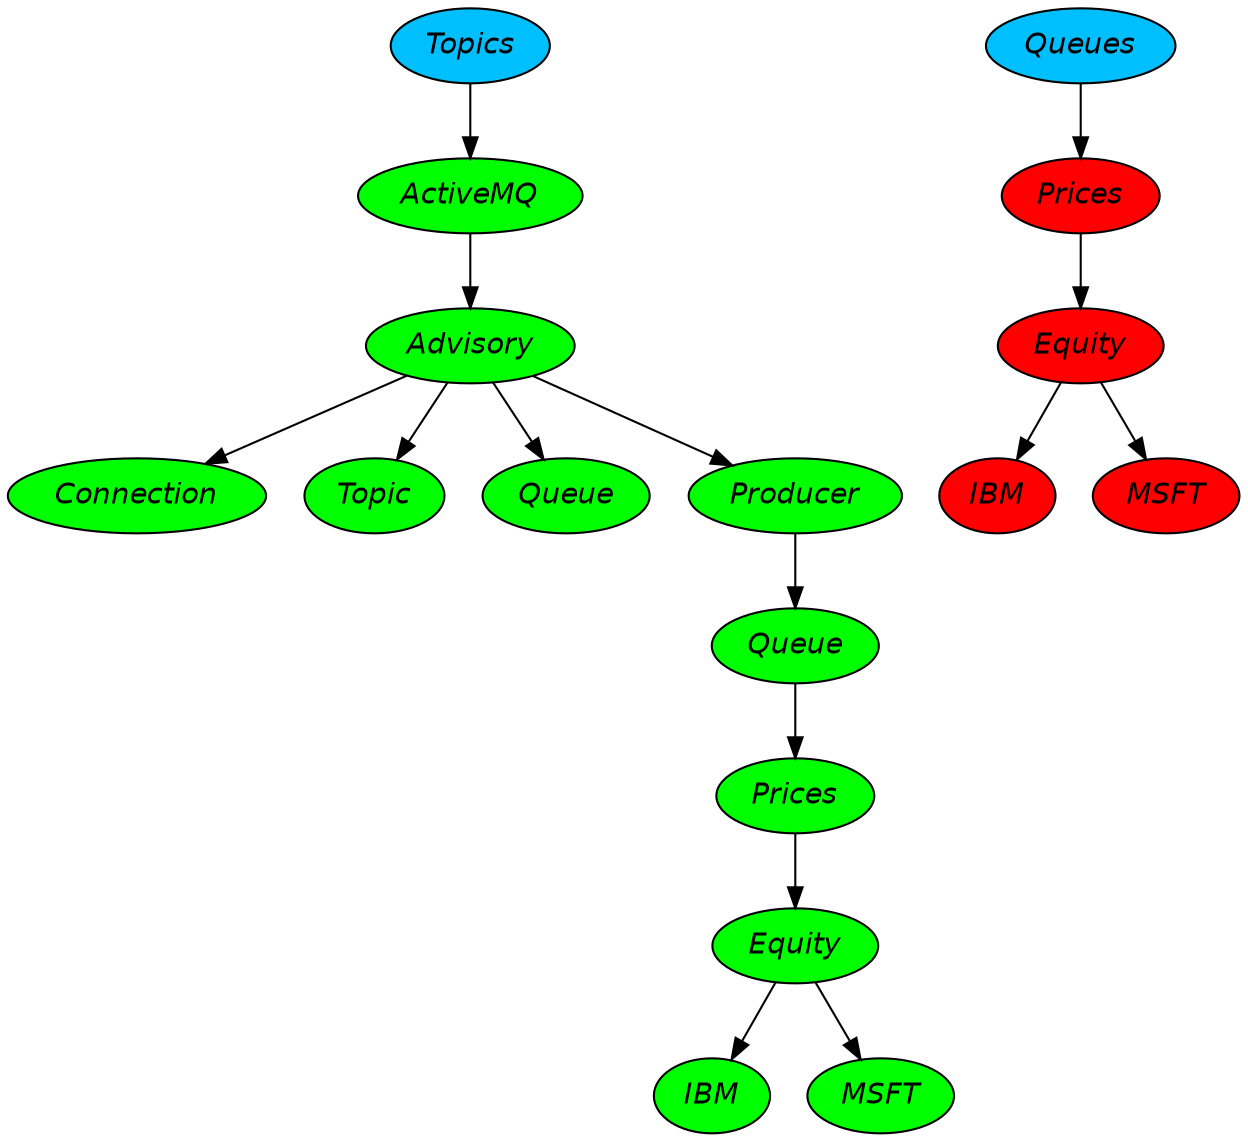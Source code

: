 digraph "ActiveMQ Destinations" {

node [style = "rounded,filled", fontname="Helvetica-Oblique"];

topic_root [fillcolor = deepskyblue, label = "Topics" ];
queue_root [fillcolor = deepskyblue, label = "Queues" ];

subgraph queues {
  node [fillcolor=red];     
  label = "Queues"

  queue_root -> queue_root_Prices;
  queue_root_Prices -> queue_root_Prices_Equity;
  queue_root_Prices_Equity -> queue_root_Prices_Equity_IBM;
  queue_root_Prices_Equity -> queue_root_Prices_Equity_MSFT;
}

subgraph topics {
  node [fillcolor=green];     
  label = "Topics"

  topic_root -> topic_root_ActiveMQ;
  topic_root_ActiveMQ -> topic_root_ActiveMQ_Advisory;
  topic_root_ActiveMQ_Advisory -> topic_root_ActiveMQ_Advisory_Connection;
  topic_root_ActiveMQ_Advisory -> topic_root_ActiveMQ_Advisory_Topic;
  topic_root_ActiveMQ_Advisory -> topic_root_ActiveMQ_Advisory_Queue;
  topic_root_ActiveMQ_Advisory -> topic_root_ActiveMQ_Advisory_Producer;
  topic_root_ActiveMQ_Advisory_Producer -> topic_root_ActiveMQ_Advisory_Producer_Queue;
  topic_root_ActiveMQ_Advisory_Producer_Queue -> topic_root_ActiveMQ_Advisory_Producer_Queue_Prices;
  topic_root_ActiveMQ_Advisory_Producer_Queue_Prices -> topic_root_ActiveMQ_Advisory_Producer_Queue_Prices_Equity;
  topic_root_ActiveMQ_Advisory_Producer_Queue_Prices_Equity -> topic_root_ActiveMQ_Advisory_Producer_Queue_Prices_Equity_IBM;
  topic_root_ActiveMQ_Advisory_Producer_Queue_Prices_Equity -> topic_root_ActiveMQ_Advisory_Producer_Queue_Prices_Equity_MSFT;
}

  queue_root[ label = "Queues" ];
  queue_root_Prices[ label = "Prices" ];
  queue_root_Prices_Equity[ label = "Equity" ];
  queue_root_Prices_Equity_IBM[ label = "IBM" ];
  queue_root_Prices_Equity_MSFT[ label = "MSFT" ];

  topic_root[ label = "Topics" ];
  topic_root_ActiveMQ[ label = "ActiveMQ" ];
  topic_root_ActiveMQ_Advisory[ label = "Advisory" ];
  topic_root_ActiveMQ_Advisory_Connection[ label = "Connection" ];
  topic_root_ActiveMQ_Advisory_Topic[ label = "Topic" ];
  topic_root_ActiveMQ_Advisory_Queue[ label = "Queue" ];
  topic_root_ActiveMQ_Advisory_Producer[ label = "Producer" ];
  topic_root_ActiveMQ_Advisory_Producer_Queue[ label = "Queue" ];
  topic_root_ActiveMQ_Advisory_Producer_Queue_Prices[ label = "Prices" ];
  topic_root_ActiveMQ_Advisory_Producer_Queue_Prices_Equity[ label = "Equity" ];
  topic_root_ActiveMQ_Advisory_Producer_Queue_Prices_Equity_IBM[ label = "IBM" ];
  topic_root_ActiveMQ_Advisory_Producer_Queue_Prices_Equity_MSFT[ label = "MSFT" ];

}
